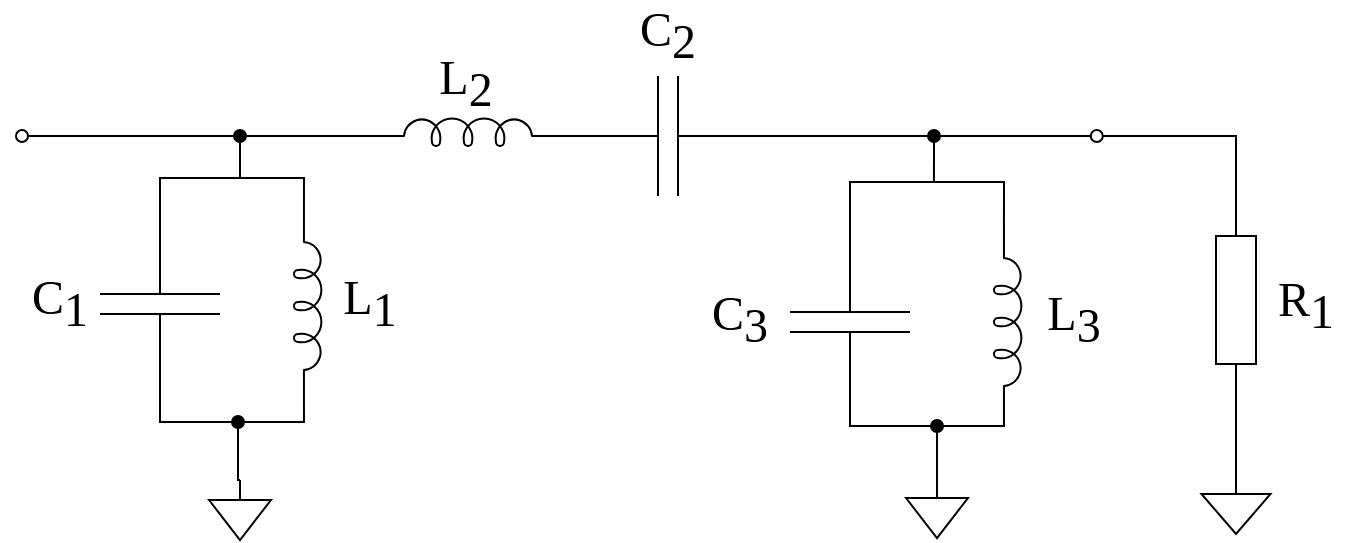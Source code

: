 <mxfile version="24.4.13" type="device">
  <diagram name="Page-1" id="OsTg6Z7ZqYBHd-4ov-Ji">
    <mxGraphModel dx="954" dy="765" grid="1" gridSize="1" guides="1" tooltips="1" connect="1" arrows="1" fold="1" page="1" pageScale="1" pageWidth="827" pageHeight="1169" math="1" shadow="0">
      <root>
        <mxCell id="0" />
        <mxCell id="1" parent="0" />
        <mxCell id="eiAAuSCSCaX6kXutbwFL-29" style="edgeStyle=orthogonalEdgeStyle;rounded=0;orthogonalLoop=1;jettySize=auto;html=1;exitX=0;exitY=0.5;exitDx=0;exitDy=0;exitPerimeter=0;endArrow=none;endFill=0;" parent="1" source="eiAAuSCSCaX6kXutbwFL-1" edge="1">
          <mxGeometry relative="1" as="geometry">
            <mxPoint x="620" y="287" as="targetPoint" />
            <Array as="points">
              <mxPoint x="687" y="287" />
            </Array>
          </mxGeometry>
        </mxCell>
        <mxCell id="eiAAuSCSCaX6kXutbwFL-1" value="" style="pointerEvents=1;verticalLabelPosition=bottom;shadow=0;dashed=0;align=center;html=1;verticalAlign=top;shape=mxgraph.electrical.resistors.resistor_1;direction=south;" parent="1" vertex="1">
          <mxGeometry x="677" y="319" width="20" height="100" as="geometry" />
        </mxCell>
        <mxCell id="ZLloenK0PpDSLk4-5g4p-24" style="edgeStyle=orthogonalEdgeStyle;rounded=0;orthogonalLoop=1;jettySize=auto;html=1;exitX=1;exitY=0.5;exitDx=0;exitDy=0;exitPerimeter=0;entryX=0;entryY=0.5;entryDx=0;entryDy=0;endArrow=none;endFill=0;" parent="1" source="eiAAuSCSCaX6kXutbwFL-2" target="eiAAuSCSCaX6kXutbwFL-24" edge="1">
          <mxGeometry relative="1" as="geometry">
            <Array as="points">
              <mxPoint x="149" y="430" />
            </Array>
          </mxGeometry>
        </mxCell>
        <mxCell id="eiAAuSCSCaX6kXutbwFL-2" value="" style="pointerEvents=1;verticalLabelPosition=bottom;shadow=0;dashed=0;align=center;html=1;verticalAlign=top;shape=mxgraph.electrical.capacitors.capacitor_1;direction=south;" parent="1" vertex="1">
          <mxGeometry x="119" y="321" width="60" height="100" as="geometry" />
        </mxCell>
        <mxCell id="eiAAuSCSCaX6kXutbwFL-19" style="edgeStyle=orthogonalEdgeStyle;rounded=0;orthogonalLoop=1;jettySize=auto;html=1;exitX=0;exitY=0.645;exitDx=0;exitDy=0;exitPerimeter=0;endArrow=oval;endFill=0;" parent="1" edge="1">
          <mxGeometry relative="1" as="geometry">
            <mxPoint x="80" y="286.99" as="targetPoint" />
            <mxPoint x="121" y="286.96" as="sourcePoint" />
            <Array as="points">
              <mxPoint x="101" y="287.09" />
              <mxPoint x="101" y="287.09" />
            </Array>
          </mxGeometry>
        </mxCell>
        <mxCell id="ZLloenK0PpDSLk4-5g4p-6" style="edgeStyle=orthogonalEdgeStyle;rounded=0;orthogonalLoop=1;jettySize=auto;html=1;exitX=0;exitY=0.645;exitDx=0;exitDy=0;exitPerimeter=0;entryX=1;entryY=0.5;entryDx=0;entryDy=0;endArrow=none;endFill=0;" parent="1" source="eiAAuSCSCaX6kXutbwFL-3" target="eiAAuSCSCaX6kXutbwFL-13" edge="1">
          <mxGeometry relative="1" as="geometry" />
        </mxCell>
        <mxCell id="eiAAuSCSCaX6kXutbwFL-3" value="" style="pointerEvents=1;verticalLabelPosition=bottom;shadow=0;dashed=0;align=center;html=1;verticalAlign=top;shape=mxgraph.electrical.inductors.inductor_5;" parent="1" vertex="1">
          <mxGeometry x="253" y="278" width="100" height="14" as="geometry" />
        </mxCell>
        <mxCell id="ZLloenK0PpDSLk4-5g4p-25" style="edgeStyle=orthogonalEdgeStyle;rounded=0;orthogonalLoop=1;jettySize=auto;html=1;exitX=1;exitY=0.645;exitDx=0;exitDy=0;exitPerimeter=0;entryX=1;entryY=0.5;entryDx=0;entryDy=0;endArrow=none;endFill=0;" parent="1" source="eiAAuSCSCaX6kXutbwFL-4" target="eiAAuSCSCaX6kXutbwFL-24" edge="1">
          <mxGeometry relative="1" as="geometry">
            <Array as="points">
              <mxPoint x="221" y="430" />
            </Array>
          </mxGeometry>
        </mxCell>
        <mxCell id="eiAAuSCSCaX6kXutbwFL-4" value="" style="pointerEvents=1;verticalLabelPosition=bottom;shadow=0;dashed=0;align=center;html=1;verticalAlign=top;shape=mxgraph.electrical.inductors.inductor_5;direction=south;" parent="1" vertex="1">
          <mxGeometry x="216" y="322" width="14" height="100" as="geometry" />
        </mxCell>
        <mxCell id="ZLloenK0PpDSLk4-5g4p-7" style="edgeStyle=orthogonalEdgeStyle;rounded=0;orthogonalLoop=1;jettySize=auto;html=1;exitX=1;exitY=0.5;exitDx=0;exitDy=0;exitPerimeter=0;entryX=0;entryY=0.5;entryDx=0;entryDy=0;endArrow=none;endFill=0;" parent="1" source="eiAAuSCSCaX6kXutbwFL-5" target="ZLloenK0PpDSLk4-5g4p-1" edge="1">
          <mxGeometry relative="1" as="geometry" />
        </mxCell>
        <mxCell id="eiAAuSCSCaX6kXutbwFL-5" value="" style="pointerEvents=1;verticalLabelPosition=bottom;shadow=0;dashed=0;align=center;html=1;verticalAlign=top;shape=mxgraph.electrical.capacitors.capacitor_1;" parent="1" vertex="1">
          <mxGeometry x="353" y="257" width="100" height="60" as="geometry" />
        </mxCell>
        <mxCell id="ZLloenK0PpDSLk4-5g4p-15" style="edgeStyle=orthogonalEdgeStyle;rounded=0;orthogonalLoop=1;jettySize=auto;html=1;exitX=1;exitY=0.5;exitDx=0;exitDy=0;exitPerimeter=0;entryX=0;entryY=0.5;entryDx=0;entryDy=0;endArrow=none;endFill=0;" parent="1" source="eiAAuSCSCaX6kXutbwFL-7" target="ZLloenK0PpDSLk4-5g4p-12" edge="1">
          <mxGeometry relative="1" as="geometry">
            <Array as="points">
              <mxPoint x="494" y="432" />
            </Array>
          </mxGeometry>
        </mxCell>
        <mxCell id="eiAAuSCSCaX6kXutbwFL-7" value="" style="pointerEvents=1;verticalLabelPosition=bottom;shadow=0;dashed=0;align=center;html=1;verticalAlign=top;shape=mxgraph.electrical.capacitors.capacitor_1;direction=south;" parent="1" vertex="1">
          <mxGeometry x="464" y="330" width="60" height="100" as="geometry" />
        </mxCell>
        <mxCell id="eiAAuSCSCaX6kXutbwFL-9" style="edgeStyle=orthogonalEdgeStyle;rounded=0;orthogonalLoop=1;jettySize=auto;html=1;exitX=0;exitY=0.5;exitDx=0;exitDy=0;exitPerimeter=0;entryX=1;entryY=0.645;entryDx=0;entryDy=0;entryPerimeter=0;endArrow=none;endFill=0;" parent="1" source="eiAAuSCSCaX6kXutbwFL-5" target="eiAAuSCSCaX6kXutbwFL-3" edge="1">
          <mxGeometry relative="1" as="geometry" />
        </mxCell>
        <mxCell id="ZLloenK0PpDSLk4-5g4p-3" style="edgeStyle=orthogonalEdgeStyle;rounded=0;orthogonalLoop=1;jettySize=auto;html=1;exitX=0.5;exitY=1;exitDx=0;exitDy=0;endArrow=none;endFill=0;" parent="1" source="eiAAuSCSCaX6kXutbwFL-13" edge="1">
          <mxGeometry relative="1" as="geometry">
            <mxPoint x="189" y="308" as="targetPoint" />
          </mxGeometry>
        </mxCell>
        <mxCell id="ZLloenK0PpDSLk4-5g4p-9" style="edgeStyle=orthogonalEdgeStyle;rounded=0;orthogonalLoop=1;jettySize=auto;html=1;exitX=0;exitY=0.5;exitDx=0;exitDy=0;endArrow=none;endFill=0;" parent="1" source="eiAAuSCSCaX6kXutbwFL-13" edge="1">
          <mxGeometry relative="1" as="geometry">
            <mxPoint x="120" y="286.966" as="targetPoint" />
          </mxGeometry>
        </mxCell>
        <mxCell id="eiAAuSCSCaX6kXutbwFL-13" value="" style="ellipse;whiteSpace=wrap;html=1;aspect=fixed;fillColor=#000000;" parent="1" vertex="1">
          <mxGeometry x="186" y="284" width="6" height="6" as="geometry" />
        </mxCell>
        <mxCell id="ZLloenK0PpDSLk4-5g4p-16" style="edgeStyle=orthogonalEdgeStyle;rounded=0;orthogonalLoop=1;jettySize=auto;html=1;exitX=1;exitY=0.645;exitDx=0;exitDy=0;exitPerimeter=0;entryX=1;entryY=0.5;entryDx=0;entryDy=0;endArrow=none;endFill=0;" parent="1" source="eiAAuSCSCaX6kXutbwFL-17" target="ZLloenK0PpDSLk4-5g4p-12" edge="1">
          <mxGeometry relative="1" as="geometry">
            <Array as="points">
              <mxPoint x="571" y="432" />
            </Array>
          </mxGeometry>
        </mxCell>
        <mxCell id="eiAAuSCSCaX6kXutbwFL-17" value="" style="pointerEvents=1;verticalLabelPosition=bottom;shadow=0;dashed=0;align=center;html=1;verticalAlign=top;shape=mxgraph.electrical.inductors.inductor_5;direction=south;" parent="1" vertex="1">
          <mxGeometry x="566" y="330" width="14" height="100" as="geometry" />
        </mxCell>
        <mxCell id="eiAAuSCSCaX6kXutbwFL-28" style="edgeStyle=orthogonalEdgeStyle;rounded=0;orthogonalLoop=1;jettySize=auto;html=1;exitX=0.5;exitY=0;exitDx=0;exitDy=0;exitPerimeter=0;entryX=0.5;entryY=1;entryDx=0;entryDy=0;endArrow=none;endFill=0;" parent="1" source="eiAAuSCSCaX6kXutbwFL-20" target="eiAAuSCSCaX6kXutbwFL-24" edge="1">
          <mxGeometry relative="1" as="geometry" />
        </mxCell>
        <mxCell id="eiAAuSCSCaX6kXutbwFL-20" value="" style="pointerEvents=1;verticalLabelPosition=bottom;shadow=0;dashed=0;align=center;html=1;verticalAlign=top;shape=mxgraph.electrical.signal_sources.signal_ground;" parent="1" vertex="1">
          <mxGeometry x="173.5" y="459" width="31" height="30" as="geometry" />
        </mxCell>
        <mxCell id="eiAAuSCSCaX6kXutbwFL-21" value="" style="pointerEvents=1;verticalLabelPosition=bottom;shadow=0;dashed=0;align=center;html=1;verticalAlign=top;shape=mxgraph.electrical.signal_sources.signal_ground;" parent="1" vertex="1">
          <mxGeometry x="669.75" y="456" width="34.5" height="30" as="geometry" />
        </mxCell>
        <mxCell id="eiAAuSCSCaX6kXutbwFL-22" style="edgeStyle=orthogonalEdgeStyle;rounded=0;orthogonalLoop=1;jettySize=auto;html=1;exitX=1;exitY=0.5;exitDx=0;exitDy=0;exitPerimeter=0;entryX=0.5;entryY=0;entryDx=0;entryDy=0;entryPerimeter=0;endArrow=none;endFill=0;" parent="1" source="eiAAuSCSCaX6kXutbwFL-1" target="eiAAuSCSCaX6kXutbwFL-21" edge="1">
          <mxGeometry relative="1" as="geometry" />
        </mxCell>
        <mxCell id="eiAAuSCSCaX6kXutbwFL-24" value="" style="ellipse;whiteSpace=wrap;html=1;aspect=fixed;fillColor=#000000;" parent="1" vertex="1">
          <mxGeometry x="185" y="427" width="6" height="6" as="geometry" />
        </mxCell>
        <mxCell id="eiAAuSCSCaX6kXutbwFL-30" value="&lt;font style=&quot;font-size: 24px;&quot; face=&quot;Times New Roman&quot;&gt;C&lt;sub style=&quot;font-size: 24px;&quot;&gt;1&lt;/sub&gt;&lt;/font&gt;" style="text;strokeColor=none;align=center;fillColor=none;html=1;verticalAlign=middle;whiteSpace=wrap;rounded=0;fontSize=24;" parent="1" vertex="1">
          <mxGeometry x="69" y="356" width="60" height="30" as="geometry" />
        </mxCell>
        <mxCell id="eiAAuSCSCaX6kXutbwFL-32" value="&lt;font style=&quot;font-size: 24px;&quot; face=&quot;Times New Roman&quot;&gt;C&lt;sub style=&quot;font-size: 24px;&quot;&gt;3&lt;/sub&gt;&lt;/font&gt;" style="text;strokeColor=none;align=center;fillColor=none;html=1;verticalAlign=middle;whiteSpace=wrap;rounded=0;fontSize=24;" parent="1" vertex="1">
          <mxGeometry x="409" y="364" width="60" height="30" as="geometry" />
        </mxCell>
        <mxCell id="eiAAuSCSCaX6kXutbwFL-33" value="&lt;font style=&quot;font-size: 24px;&quot; face=&quot;Times New Roman&quot;&gt;C&lt;sub style=&quot;font-size: 24px;&quot;&gt;2&lt;/sub&gt;&lt;/font&gt;" style="text;strokeColor=none;align=center;fillColor=none;html=1;verticalAlign=middle;whiteSpace=wrap;rounded=0;fontSize=24;" parent="1" vertex="1">
          <mxGeometry x="373" y="222" width="60" height="30" as="geometry" />
        </mxCell>
        <mxCell id="eiAAuSCSCaX6kXutbwFL-34" value="&lt;font style=&quot;font-size: 24px;&quot; face=&quot;Times New Roman&quot;&gt;L&lt;sub style=&quot;font-size: 24px;&quot;&gt;1&lt;/sub&gt;&lt;/font&gt;" style="text;strokeColor=none;align=center;fillColor=none;html=1;verticalAlign=middle;whiteSpace=wrap;rounded=0;fontSize=24;" parent="1" vertex="1">
          <mxGeometry x="224" y="356" width="60" height="30" as="geometry" />
        </mxCell>
        <mxCell id="eiAAuSCSCaX6kXutbwFL-35" value="&lt;font style=&quot;font-size: 24px;&quot; face=&quot;Times New Roman&quot;&gt;L&lt;span style=&quot;font-size: 24px;&quot;&gt;&lt;sub style=&quot;font-size: 24px;&quot;&gt;2&lt;/sub&gt;&lt;/span&gt;&lt;/font&gt;" style="text;strokeColor=none;align=center;fillColor=none;html=1;verticalAlign=middle;whiteSpace=wrap;rounded=0;fontSize=24;" parent="1" vertex="1">
          <mxGeometry x="272" y="246" width="60" height="30" as="geometry" />
        </mxCell>
        <mxCell id="eiAAuSCSCaX6kXutbwFL-36" value="&lt;font style=&quot;font-size: 24px;&quot; face=&quot;Times New Roman&quot;&gt;L&lt;span style=&quot;font-size: 24px;&quot;&gt;&lt;sub style=&quot;font-size: 24px;&quot;&gt;3&lt;/sub&gt;&lt;/span&gt;&lt;/font&gt;" style="text;strokeColor=none;align=center;fillColor=none;html=1;verticalAlign=middle;whiteSpace=wrap;rounded=0;fontSize=24;" parent="1" vertex="1">
          <mxGeometry x="576" y="364" width="60" height="30" as="geometry" />
        </mxCell>
        <mxCell id="ZLloenK0PpDSLk4-5g4p-5" style="edgeStyle=orthogonalEdgeStyle;rounded=0;orthogonalLoop=1;jettySize=auto;html=1;exitX=0.5;exitY=1;exitDx=0;exitDy=0;endArrow=none;endFill=0;" parent="1" source="ZLloenK0PpDSLk4-5g4p-1" edge="1">
          <mxGeometry relative="1" as="geometry">
            <mxPoint x="535.968" y="310" as="targetPoint" />
          </mxGeometry>
        </mxCell>
        <mxCell id="ZLloenK0PpDSLk4-5g4p-8" style="edgeStyle=orthogonalEdgeStyle;rounded=0;orthogonalLoop=1;jettySize=auto;html=1;exitX=1;exitY=0.5;exitDx=0;exitDy=0;endArrow=oval;endFill=0;" parent="1" source="ZLloenK0PpDSLk4-5g4p-1" edge="1">
          <mxGeometry relative="1" as="geometry">
            <mxPoint x="617.384" y="286.966" as="targetPoint" />
          </mxGeometry>
        </mxCell>
        <mxCell id="ZLloenK0PpDSLk4-5g4p-1" value="" style="ellipse;whiteSpace=wrap;html=1;aspect=fixed;fillColor=#000000;" parent="1" vertex="1">
          <mxGeometry x="533" y="284" width="6" height="6" as="geometry" />
        </mxCell>
        <mxCell id="ZLloenK0PpDSLk4-5g4p-4" style="edgeStyle=orthogonalEdgeStyle;rounded=0;orthogonalLoop=1;jettySize=auto;html=1;exitX=0;exitY=0.5;exitDx=0;exitDy=0;exitPerimeter=0;entryX=0;entryY=0.645;entryDx=0;entryDy=0;entryPerimeter=0;endArrow=none;endFill=0;" parent="1" source="eiAAuSCSCaX6kXutbwFL-7" target="eiAAuSCSCaX6kXutbwFL-17" edge="1">
          <mxGeometry relative="1" as="geometry" />
        </mxCell>
        <mxCell id="ZLloenK0PpDSLk4-5g4p-10" style="edgeStyle=orthogonalEdgeStyle;rounded=0;orthogonalLoop=1;jettySize=auto;html=1;exitX=0.5;exitY=0;exitDx=0;exitDy=0;exitPerimeter=0;entryX=0.5;entryY=1;entryDx=0;entryDy=0;endArrow=none;endFill=0;" parent="1" source="ZLloenK0PpDSLk4-5g4p-11" target="ZLloenK0PpDSLk4-5g4p-12" edge="1">
          <mxGeometry relative="1" as="geometry" />
        </mxCell>
        <mxCell id="ZLloenK0PpDSLk4-5g4p-11" value="" style="pointerEvents=1;verticalLabelPosition=bottom;shadow=0;dashed=0;align=center;html=1;verticalAlign=top;shape=mxgraph.electrical.signal_sources.signal_ground;" parent="1" vertex="1">
          <mxGeometry x="522" y="458" width="31" height="30" as="geometry" />
        </mxCell>
        <mxCell id="ZLloenK0PpDSLk4-5g4p-12" value="" style="ellipse;whiteSpace=wrap;html=1;aspect=fixed;fillColor=#000000;" parent="1" vertex="1">
          <mxGeometry x="534.5" y="429" width="6" height="6" as="geometry" />
        </mxCell>
        <mxCell id="ZLloenK0PpDSLk4-5g4p-21" value="&lt;font style=&quot;font-size: 24px;&quot; face=&quot;Times New Roman&quot;&gt;&lt;span style=&quot;font-size: 24px;&quot;&gt;R&lt;sub style=&quot;font-size: 24px;&quot;&gt;1&lt;/sub&gt;&lt;/span&gt;&lt;/font&gt;" style="text;strokeColor=none;align=center;fillColor=none;html=1;verticalAlign=middle;whiteSpace=wrap;rounded=0;fontSize=24;" parent="1" vertex="1">
          <mxGeometry x="692" y="357" width="60" height="30" as="geometry" />
        </mxCell>
        <mxCell id="ZLloenK0PpDSLk4-5g4p-23" style="edgeStyle=orthogonalEdgeStyle;rounded=0;orthogonalLoop=1;jettySize=auto;html=1;exitX=0;exitY=0.5;exitDx=0;exitDy=0;exitPerimeter=0;entryX=0;entryY=0.645;entryDx=0;entryDy=0;entryPerimeter=0;endArrow=none;endFill=0;" parent="1" source="eiAAuSCSCaX6kXutbwFL-2" target="eiAAuSCSCaX6kXutbwFL-4" edge="1">
          <mxGeometry relative="1" as="geometry">
            <Array as="points">
              <mxPoint x="149" y="308" />
              <mxPoint x="221" y="308" />
            </Array>
          </mxGeometry>
        </mxCell>
      </root>
    </mxGraphModel>
  </diagram>
</mxfile>
